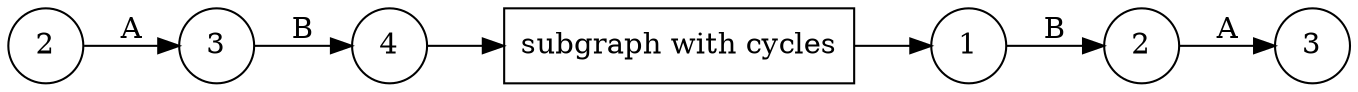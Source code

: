 digraph g
{
rankdir = LR
0 [shape = rectangle; label = "subgraph with cycles"]
node [shape="circle"]
6 [label = "1"] 
7 [label = "2"] 
8 [label = "3"] 
2 -> 3 [label = "A"]
3 -> 4 [label = "B"]
4 -> 0 
0 -> 6 
6 -> 7 [label = "B"]
7 -> 8 [label = "A"]
}